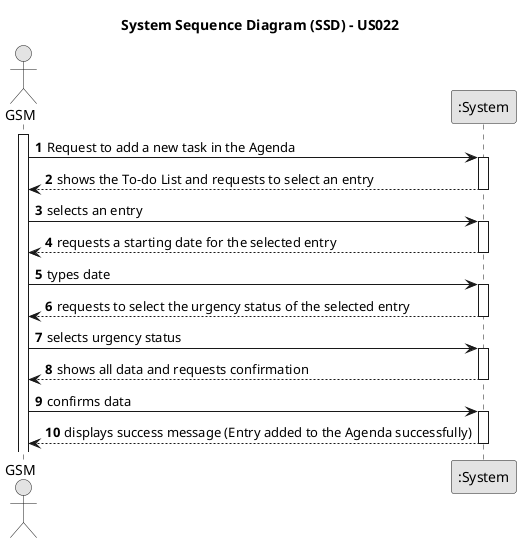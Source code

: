 @startuml
skinparam monochrome true
skinparam packageStyle rectangle
skinparam shadowing false

title System Sequence Diagram (SSD) - US022

autonumber

actor "GSM" as GSM
participant ":System" as System

activate GSM

    GSM -> System : Request to add a new task in the Agenda
    activate System

        System --> GSM : shows the To-do List and requests to select an entry
    deactivate System

    GSM -> System : selects an entry

    activate System

        System --> GSM : requests a starting date for the selected entry
    deactivate System

    GSM -> System : types date

    activate System

        System --> GSM : requests to select the urgency status of the selected entry
    deactivate System

    GSM -> System : selects urgency status

    activate System

        System --> GSM : shows all data and requests confirmation
    deactivate System

    GSM -> System : confirms data
    activate System

        System --> GSM : displays success message (Entry added to the Agenda successfully)
    deactivate System

@enduml